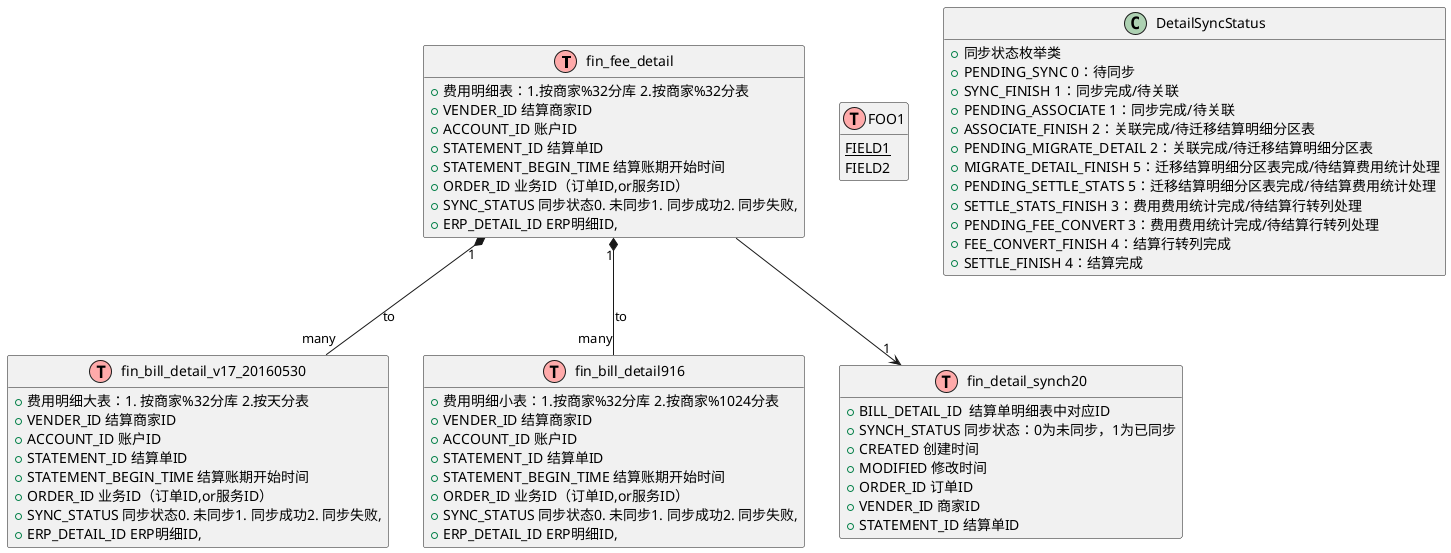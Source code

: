 @startuml

fin_fee_detail "1" *-- "many" fin_bill_detail_v17_20160530 : to
fin_fee_detail "1" *-- "many" fin_bill_detail916 : to
fin_fee_detail --> "1" fin_detail_synch20

!define table(x) class x << (T,#FFAAAA) >>
!define primary_key(x) <u>x</u>
hide methods
hide stereotypes
table(FOO1) {
  primary_key(FIELD1)
  FIELD2
}



table(fin_fee_detail){
+ 费用明细表：1.按商家%32分库 2.按商家%32分表
+ VENDER_ID 结算商家ID
+ ACCOUNT_ID 账户ID
+ STATEMENT_ID 结算单ID
+ STATEMENT_BEGIN_TIME 结算账期开始时间
+ ORDER_ID 业务ID（订单ID,or服务ID）
+ SYNC_STATUS 同步状态0. 未同步1. 同步成功2. 同步失败,
+ ERP_DETAIL_ID ERP明细ID,
+ ORGAN_ID int(11) 机构Id
}

table(fin_bill_detail_v17_20160530){
+ 费用明细大表：1. 按商家%32分库 2.按天分表
+ VENDER_ID 结算商家ID
+ ACCOUNT_ID 账户ID
+ STATEMENT_ID 结算单ID
+ STATEMENT_BEGIN_TIME 结算账期开始时间
+ ORDER_ID 业务ID（订单ID,or服务ID）
+ SYNC_STATUS 同步状态0. 未同步1. 同步成功2. 同步失败,
+ ERP_DETAIL_ID ERP明细ID,
+ ORGAN_ID int(11) 机构Id
}

table(fin_bill_detail916){
+ 费用明细小表：1.按商家%32分库 2.按商家%1024分表
+ VENDER_ID 结算商家ID
+ ACCOUNT_ID 账户ID
+ STATEMENT_ID 结算单ID
+ STATEMENT_BEGIN_TIME 结算账期开始时间
+ ORDER_ID 业务ID（订单ID,or服务ID）
+ SYNC_STATUS 同步状态0. 未同步1. 同步成功2. 同步失败,
+ ERP_DETAIL_ID ERP明细ID,
+ ORGAN_ID int(11) 机构Id
}

table(fin_detail_synch20){
+ BILL_DETAIL_ID  结算单明细表中对应ID
+ SYNCH_STATUS 同步状态：0为未同步，1为已同步
+ CREATED 创建时间
+ MODIFIED 修改时间
+ ORDER_ID 订单ID
+ VENDER_ID 商家ID
+ STATEMENT_ID 结算单ID
}

class DetailSyncStatus {
+ 同步状态枚举类
+ PENDING_SYNC 0：待同步
+ SYNC_FINISH 1：同步完成/待关联
+ PENDING_ASSOCIATE 1：同步完成/待关联
+ ASSOCIATE_FINISH 2：关联完成/待迁移结算明细分区表
+ PENDING_MIGRATE_DETAIL 2：关联完成/待迁移结算明细分区表
+ MIGRATE_DETAIL_FINISH 5：迁移结算明细分区表完成/待结算费用统计处理
+ PENDING_SETTLE_STATS 5：迁移结算明细分区表完成/待结算费用统计处理
+ SETTLE_STATS_FINISH 3：费用费用统计完成/待结算行转列处理
+ PENDING_FEE_CONVERT 3：费用费用统计完成/待结算行转列处理
+ FEE_CONVERT_FINISH 4：结算行转列完成
+ SETTLE_FINISH 4：结算完成
}

@enduml